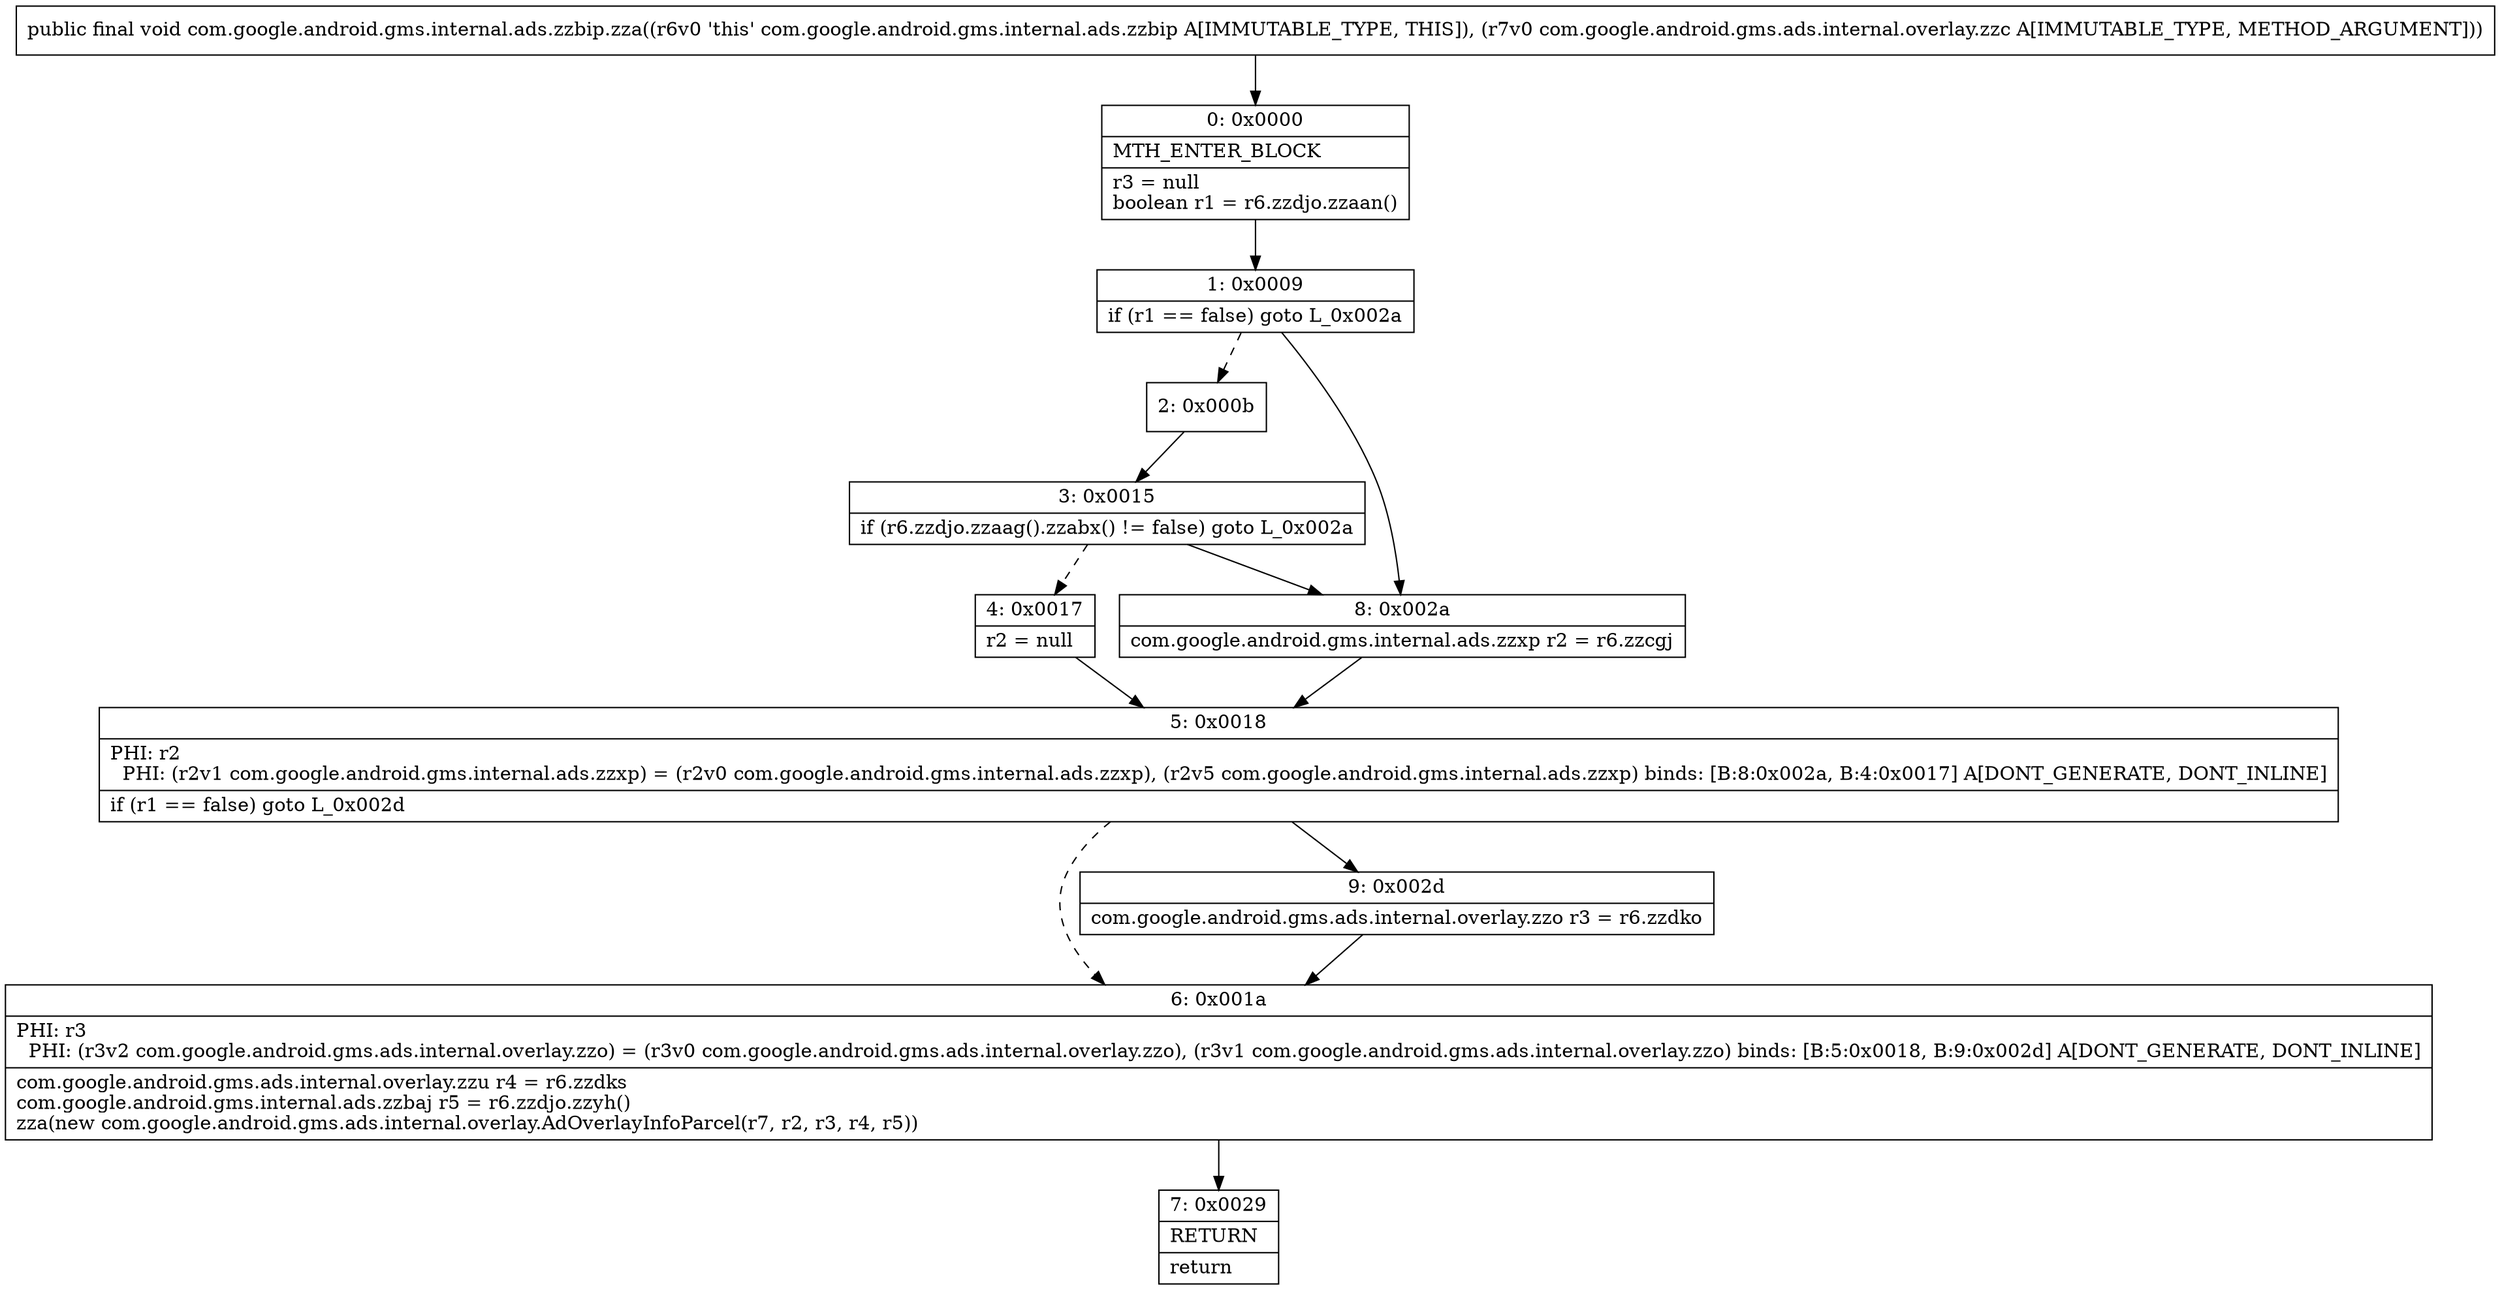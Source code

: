 digraph "CFG forcom.google.android.gms.internal.ads.zzbip.zza(Lcom\/google\/android\/gms\/ads\/internal\/overlay\/zzc;)V" {
Node_0 [shape=record,label="{0\:\ 0x0000|MTH_ENTER_BLOCK\l|r3 = null\lboolean r1 = r6.zzdjo.zzaan()\l}"];
Node_1 [shape=record,label="{1\:\ 0x0009|if (r1 == false) goto L_0x002a\l}"];
Node_2 [shape=record,label="{2\:\ 0x000b}"];
Node_3 [shape=record,label="{3\:\ 0x0015|if (r6.zzdjo.zzaag().zzabx() != false) goto L_0x002a\l}"];
Node_4 [shape=record,label="{4\:\ 0x0017|r2 = null\l}"];
Node_5 [shape=record,label="{5\:\ 0x0018|PHI: r2 \l  PHI: (r2v1 com.google.android.gms.internal.ads.zzxp) = (r2v0 com.google.android.gms.internal.ads.zzxp), (r2v5 com.google.android.gms.internal.ads.zzxp) binds: [B:8:0x002a, B:4:0x0017] A[DONT_GENERATE, DONT_INLINE]\l|if (r1 == false) goto L_0x002d\l}"];
Node_6 [shape=record,label="{6\:\ 0x001a|PHI: r3 \l  PHI: (r3v2 com.google.android.gms.ads.internal.overlay.zzo) = (r3v0 com.google.android.gms.ads.internal.overlay.zzo), (r3v1 com.google.android.gms.ads.internal.overlay.zzo) binds: [B:5:0x0018, B:9:0x002d] A[DONT_GENERATE, DONT_INLINE]\l|com.google.android.gms.ads.internal.overlay.zzu r4 = r6.zzdks\lcom.google.android.gms.internal.ads.zzbaj r5 = r6.zzdjo.zzyh()\lzza(new com.google.android.gms.ads.internal.overlay.AdOverlayInfoParcel(r7, r2, r3, r4, r5))\l}"];
Node_7 [shape=record,label="{7\:\ 0x0029|RETURN\l|return\l}"];
Node_8 [shape=record,label="{8\:\ 0x002a|com.google.android.gms.internal.ads.zzxp r2 = r6.zzcgj\l}"];
Node_9 [shape=record,label="{9\:\ 0x002d|com.google.android.gms.ads.internal.overlay.zzo r3 = r6.zzdko\l}"];
MethodNode[shape=record,label="{public final void com.google.android.gms.internal.ads.zzbip.zza((r6v0 'this' com.google.android.gms.internal.ads.zzbip A[IMMUTABLE_TYPE, THIS]), (r7v0 com.google.android.gms.ads.internal.overlay.zzc A[IMMUTABLE_TYPE, METHOD_ARGUMENT])) }"];
MethodNode -> Node_0;
Node_0 -> Node_1;
Node_1 -> Node_2[style=dashed];
Node_1 -> Node_8;
Node_2 -> Node_3;
Node_3 -> Node_4[style=dashed];
Node_3 -> Node_8;
Node_4 -> Node_5;
Node_5 -> Node_6[style=dashed];
Node_5 -> Node_9;
Node_6 -> Node_7;
Node_8 -> Node_5;
Node_9 -> Node_6;
}

